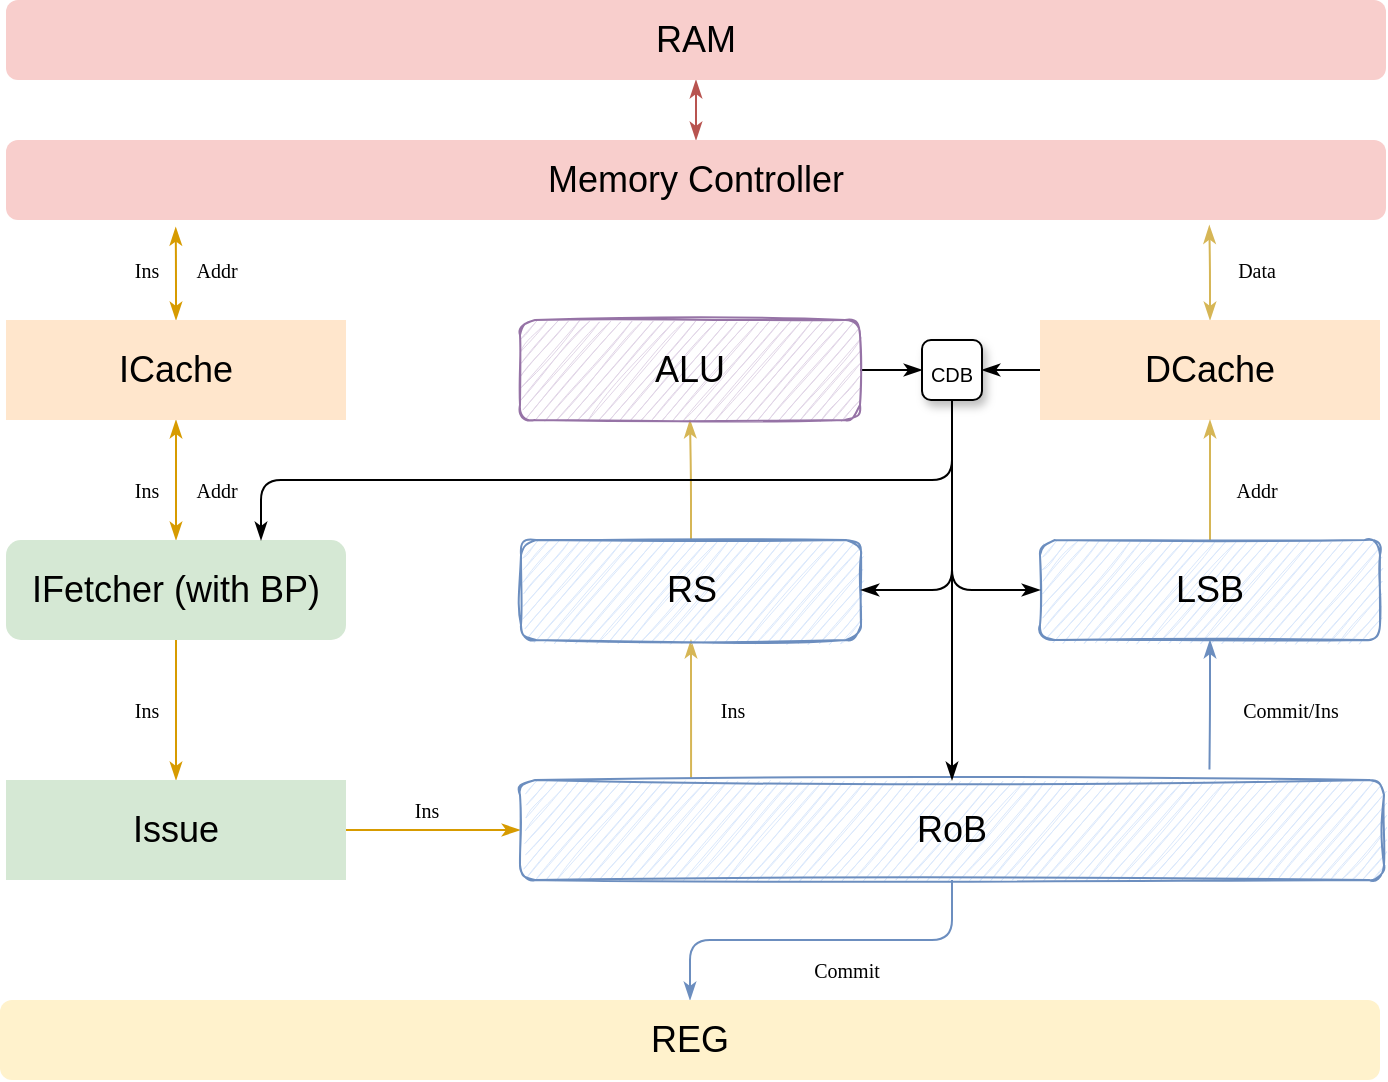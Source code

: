 <mxfile version="20.5.3" type="device"><diagram name="Page-1" id="c7558073-3199-34d8-9f00-42111426c3f3"><mxGraphModel dx="1038" dy="588" grid="1" gridSize="10" guides="1" tooltips="1" connect="1" arrows="1" fold="1" page="1" pageScale="1" pageWidth="827" pageHeight="1169" background="none" math="0" shadow="0"><root><mxCell id="0"/><mxCell id="1" parent="0"/><mxCell id="Cfzgd8iX07sO8zVbtaCF-129" style="edgeStyle=orthogonalEdgeStyle;rounded=1;orthogonalLoop=1;jettySize=auto;html=1;exitX=0.5;exitY=1;exitDx=0;exitDy=0;entryX=0.5;entryY=0;entryDx=0;entryDy=0;labelBackgroundColor=default;fontSize=18;startArrow=classicThin;startFill=1;endArrow=classicThin;endFill=1;fillColor=#f8cecc;strokeColor=#b85450;" edge="1" parent="1" source="Cfzgd8iX07sO8zVbtaCF-97" target="Cfzgd8iX07sO8zVbtaCF-126"><mxGeometry relative="1" as="geometry"/></mxCell><mxCell id="Cfzgd8iX07sO8zVbtaCF-97" value="RAM" style="whiteSpace=wrap;html=1;glass=0;strokeColor=none;fontSize=18;fillColor=#f8cecc;rounded=1;" vertex="1" parent="1"><mxGeometry x="70" y="400" width="690" height="40" as="geometry"/></mxCell><mxCell id="Cfzgd8iX07sO8zVbtaCF-138" style="edgeStyle=orthogonalEdgeStyle;rounded=1;orthogonalLoop=1;jettySize=auto;html=1;exitX=0.5;exitY=0;exitDx=0;exitDy=0;entryX=0.123;entryY=1.092;entryDx=0;entryDy=0;labelBackgroundColor=default;fontSize=18;startArrow=classicThin;startFill=1;endArrow=classicThin;endFill=1;fillColor=#ffe6cc;strokeColor=#d79b00;entryPerimeter=0;" edge="1" parent="1" source="Cfzgd8iX07sO8zVbtaCF-115" target="Cfzgd8iX07sO8zVbtaCF-126"><mxGeometry relative="1" as="geometry"/></mxCell><mxCell id="Cfzgd8iX07sO8zVbtaCF-140" style="edgeStyle=orthogonalEdgeStyle;rounded=1;orthogonalLoop=1;jettySize=auto;html=1;exitX=0.5;exitY=1;exitDx=0;exitDy=0;entryX=0.5;entryY=0;entryDx=0;entryDy=0;labelBackgroundColor=default;fontSize=18;startArrow=classicThin;startFill=1;endArrow=classicThin;endFill=1;fillColor=#ffe6cc;strokeColor=#d79b00;" edge="1" parent="1" source="Cfzgd8iX07sO8zVbtaCF-115" target="Cfzgd8iX07sO8zVbtaCF-118"><mxGeometry relative="1" as="geometry"/></mxCell><mxCell id="Cfzgd8iX07sO8zVbtaCF-115" value="ICache" style="whiteSpace=wrap;html=1;glass=0;strokeColor=none;fontSize=18;fillColor=#ffe6cc;rounded=0;" vertex="1" parent="1"><mxGeometry x="70" y="560" width="170" height="50" as="geometry"/></mxCell><mxCell id="Cfzgd8iX07sO8zVbtaCF-149" style="edgeStyle=orthogonalEdgeStyle;rounded=1;orthogonalLoop=1;jettySize=auto;html=1;exitX=0.5;exitY=0;exitDx=0;exitDy=0;entryX=0.872;entryY=1.069;entryDx=0;entryDy=0;entryPerimeter=0;labelBackgroundColor=default;fontSize=18;startArrow=classicThin;startFill=1;endArrow=classicThin;endFill=1;fillColor=#fff2cc;strokeColor=#d6b656;" edge="1" parent="1" source="Cfzgd8iX07sO8zVbtaCF-117" target="Cfzgd8iX07sO8zVbtaCF-126"><mxGeometry relative="1" as="geometry"/></mxCell><mxCell id="Cfzgd8iX07sO8zVbtaCF-157" style="edgeStyle=orthogonalEdgeStyle;rounded=1;orthogonalLoop=1;jettySize=auto;html=1;exitX=0;exitY=0.5;exitDx=0;exitDy=0;entryX=1;entryY=0.5;entryDx=0;entryDy=0;labelBackgroundColor=default;fontSize=10;startArrow=none;startFill=0;endArrow=classicThin;endFill=1;" edge="1" parent="1" source="Cfzgd8iX07sO8zVbtaCF-117" target="Cfzgd8iX07sO8zVbtaCF-153"><mxGeometry relative="1" as="geometry"/></mxCell><mxCell id="Cfzgd8iX07sO8zVbtaCF-117" value="DCache" style="whiteSpace=wrap;html=1;glass=0;strokeColor=none;fontSize=18;fillColor=#ffe6cc;rounded=0;" vertex="1" parent="1"><mxGeometry x="587" y="560" width="170" height="50" as="geometry"/></mxCell><mxCell id="Cfzgd8iX07sO8zVbtaCF-141" style="edgeStyle=orthogonalEdgeStyle;rounded=1;orthogonalLoop=1;jettySize=auto;html=1;exitX=0.5;exitY=1;exitDx=0;exitDy=0;entryX=0.5;entryY=0;entryDx=0;entryDy=0;labelBackgroundColor=default;fontSize=18;startArrow=none;startFill=0;endArrow=classicThin;endFill=1;fillColor=#ffe6cc;strokeColor=#d79b00;" edge="1" parent="1" source="Cfzgd8iX07sO8zVbtaCF-118" target="Cfzgd8iX07sO8zVbtaCF-120"><mxGeometry relative="1" as="geometry"/></mxCell><mxCell id="Cfzgd8iX07sO8zVbtaCF-118" value="IFetcher (with BP)" style="whiteSpace=wrap;html=1;glass=0;strokeColor=none;fontSize=18;fillColor=#d5e8d4;rounded=1;sketch=0;shadow=0;" vertex="1" parent="1"><mxGeometry x="70" y="670" width="170" height="50" as="geometry"/></mxCell><mxCell id="Cfzgd8iX07sO8zVbtaCF-142" style="edgeStyle=orthogonalEdgeStyle;rounded=1;orthogonalLoop=1;jettySize=auto;html=1;exitX=1;exitY=0.5;exitDx=0;exitDy=0;entryX=0;entryY=0.5;entryDx=0;entryDy=0;labelBackgroundColor=default;fontSize=18;startArrow=none;startFill=0;endArrow=classicThin;endFill=1;fillColor=#ffe6cc;strokeColor=#d79b00;" edge="1" parent="1" source="Cfzgd8iX07sO8zVbtaCF-120" target="Cfzgd8iX07sO8zVbtaCF-121"><mxGeometry relative="1" as="geometry"/></mxCell><mxCell id="Cfzgd8iX07sO8zVbtaCF-120" value="Issue" style="whiteSpace=wrap;html=1;glass=0;strokeColor=none;fontSize=18;fillColor=#d5e8d4;rounded=0;" vertex="1" parent="1"><mxGeometry x="70" y="790" width="170" height="50" as="geometry"/></mxCell><mxCell id="Cfzgd8iX07sO8zVbtaCF-143" style="edgeStyle=orthogonalEdgeStyle;rounded=1;orthogonalLoop=1;jettySize=auto;html=1;exitX=0.198;exitY=-0.016;exitDx=0;exitDy=0;entryX=0.5;entryY=1;entryDx=0;entryDy=0;labelBackgroundColor=default;fontSize=18;startArrow=none;startFill=0;endArrow=classicThin;endFill=1;exitPerimeter=0;fillColor=#fff2cc;strokeColor=#d6b656;" edge="1" parent="1" source="Cfzgd8iX07sO8zVbtaCF-121" target="Cfzgd8iX07sO8zVbtaCF-123"><mxGeometry relative="1" as="geometry"/></mxCell><mxCell id="Cfzgd8iX07sO8zVbtaCF-121" value="RoB" style="whiteSpace=wrap;html=1;glass=0;strokeColor=#6c8ebf;fontSize=18;fillColor=#dae8fc;rounded=1;sketch=1;" vertex="1" parent="1"><mxGeometry x="327" y="790" width="432" height="50" as="geometry"/></mxCell><mxCell id="Cfzgd8iX07sO8zVbtaCF-145" value="" style="edgeStyle=orthogonalEdgeStyle;rounded=1;orthogonalLoop=1;jettySize=auto;html=1;exitX=0.5;exitY=1;exitDx=0;exitDy=0;entryX=0.798;entryY=-0.104;entryDx=0;entryDy=0;entryPerimeter=0;labelBackgroundColor=default;fontSize=18;startArrow=classicThin;startFill=1;endArrow=none;endFill=0;fillColor=#dae8fc;strokeColor=#6c8ebf;" edge="1" parent="1" source="Cfzgd8iX07sO8zVbtaCF-122" target="Cfzgd8iX07sO8zVbtaCF-121"><mxGeometry relative="1" as="geometry"/></mxCell><mxCell id="Cfzgd8iX07sO8zVbtaCF-148" style="edgeStyle=orthogonalEdgeStyle;rounded=1;orthogonalLoop=1;jettySize=auto;html=1;exitX=0.5;exitY=0;exitDx=0;exitDy=0;entryX=0.5;entryY=1;entryDx=0;entryDy=0;labelBackgroundColor=default;fontSize=18;startArrow=none;startFill=0;endArrow=classicThin;endFill=1;fillColor=#fff2cc;strokeColor=#d6b656;" edge="1" parent="1" source="Cfzgd8iX07sO8zVbtaCF-122" target="Cfzgd8iX07sO8zVbtaCF-117"><mxGeometry relative="1" as="geometry"/></mxCell><mxCell id="Cfzgd8iX07sO8zVbtaCF-122" value="LSB" style="whiteSpace=wrap;html=1;glass=0;strokeColor=#6c8ebf;fontSize=18;fillColor=#dae8fc;rounded=1;sketch=1;" vertex="1" parent="1"><mxGeometry x="587" y="670" width="170" height="50" as="geometry"/></mxCell><mxCell id="Cfzgd8iX07sO8zVbtaCF-147" style="edgeStyle=orthogonalEdgeStyle;rounded=1;orthogonalLoop=1;jettySize=auto;html=1;exitX=0.5;exitY=0;exitDx=0;exitDy=0;entryX=0.5;entryY=1;entryDx=0;entryDy=0;labelBackgroundColor=default;fontSize=18;startArrow=none;startFill=0;endArrow=classicThin;endFill=1;fillColor=#fff2cc;strokeColor=#d6b656;" edge="1" parent="1" source="Cfzgd8iX07sO8zVbtaCF-123" target="Cfzgd8iX07sO8zVbtaCF-127"><mxGeometry relative="1" as="geometry"/></mxCell><mxCell id="Cfzgd8iX07sO8zVbtaCF-123" value="RS" style="whiteSpace=wrap;html=1;glass=0;strokeColor=#6c8ebf;fontSize=18;fillColor=#dae8fc;rounded=1;sketch=1;" vertex="1" parent="1"><mxGeometry x="327.5" y="670" width="170" height="50" as="geometry"/></mxCell><mxCell id="Cfzgd8iX07sO8zVbtaCF-146" style="edgeStyle=orthogonalEdgeStyle;rounded=1;orthogonalLoop=1;jettySize=auto;html=1;exitX=0.5;exitY=0;exitDx=0;exitDy=0;labelBackgroundColor=default;fontSize=18;startArrow=classicThin;startFill=1;endArrow=none;endFill=0;fillColor=#dae8fc;strokeColor=#6c8ebf;" edge="1" parent="1" source="Cfzgd8iX07sO8zVbtaCF-124" target="Cfzgd8iX07sO8zVbtaCF-121"><mxGeometry relative="1" as="geometry"/></mxCell><mxCell id="Cfzgd8iX07sO8zVbtaCF-124" value="REG" style="whiteSpace=wrap;html=1;glass=0;fontSize=18;rounded=1;fillColor=#fff2cc;strokeColor=none;" vertex="1" parent="1"><mxGeometry x="67" y="900" width="690" height="40" as="geometry"/></mxCell><mxCell id="Cfzgd8iX07sO8zVbtaCF-126" value="Memory Controller" style="whiteSpace=wrap;html=1;glass=0;strokeColor=none;fontSize=18;fillColor=#f8cecc;rounded=1;" vertex="1" parent="1"><mxGeometry x="70" y="470" width="690" height="40" as="geometry"/></mxCell><mxCell id="Cfzgd8iX07sO8zVbtaCF-156" style="rounded=1;orthogonalLoop=1;jettySize=auto;html=1;exitX=1;exitY=0.5;exitDx=0;exitDy=0;entryX=0;entryY=0.5;entryDx=0;entryDy=0;labelBackgroundColor=default;fontSize=10;startArrow=none;startFill=0;endArrow=classicThin;endFill=1;edgeStyle=orthogonalEdgeStyle;" edge="1" parent="1" source="Cfzgd8iX07sO8zVbtaCF-127" target="Cfzgd8iX07sO8zVbtaCF-153"><mxGeometry relative="1" as="geometry"/></mxCell><mxCell id="Cfzgd8iX07sO8zVbtaCF-127" value="ALU" style="whiteSpace=wrap;html=1;glass=0;strokeColor=#9673a6;fontSize=18;fillColor=#e1d5e7;rounded=1;shadow=0;sketch=1;" vertex="1" parent="1"><mxGeometry x="327" y="560" width="170" height="50" as="geometry"/></mxCell><mxCell id="Cfzgd8iX07sO8zVbtaCF-139" style="edgeStyle=orthogonalEdgeStyle;rounded=1;orthogonalLoop=1;jettySize=auto;html=1;exitX=0.5;exitY=1;exitDx=0;exitDy=0;labelBackgroundColor=default;fontSize=18;startArrow=classicThin;startFill=1;endArrow=classicThin;endFill=1;" edge="1" parent="1" source="Cfzgd8iX07sO8zVbtaCF-126" target="Cfzgd8iX07sO8zVbtaCF-126"><mxGeometry relative="1" as="geometry"/></mxCell><mxCell id="Cfzgd8iX07sO8zVbtaCF-158" style="edgeStyle=orthogonalEdgeStyle;rounded=1;orthogonalLoop=1;jettySize=auto;html=1;exitX=0.5;exitY=1;exitDx=0;exitDy=0;entryX=1;entryY=0.5;entryDx=0;entryDy=0;labelBackgroundColor=default;fontSize=10;startArrow=none;startFill=0;endArrow=classicThin;endFill=1;" edge="1" parent="1" source="Cfzgd8iX07sO8zVbtaCF-153" target="Cfzgd8iX07sO8zVbtaCF-123"><mxGeometry relative="1" as="geometry"/></mxCell><mxCell id="Cfzgd8iX07sO8zVbtaCF-159" style="edgeStyle=orthogonalEdgeStyle;rounded=1;orthogonalLoop=1;jettySize=auto;html=1;exitX=0.5;exitY=1;exitDx=0;exitDy=0;entryX=0;entryY=0.5;entryDx=0;entryDy=0;labelBackgroundColor=default;fontSize=10;startArrow=none;startFill=0;endArrow=classicThin;endFill=1;" edge="1" parent="1" source="Cfzgd8iX07sO8zVbtaCF-153" target="Cfzgd8iX07sO8zVbtaCF-122"><mxGeometry relative="1" as="geometry"/></mxCell><mxCell id="Cfzgd8iX07sO8zVbtaCF-160" style="edgeStyle=orthogonalEdgeStyle;rounded=1;orthogonalLoop=1;jettySize=auto;html=1;exitX=0.5;exitY=1;exitDx=0;exitDy=0;entryX=0.5;entryY=0;entryDx=0;entryDy=0;labelBackgroundColor=default;fontSize=10;startArrow=none;startFill=0;endArrow=classicThin;endFill=1;" edge="1" parent="1" source="Cfzgd8iX07sO8zVbtaCF-153" target="Cfzgd8iX07sO8zVbtaCF-121"><mxGeometry relative="1" as="geometry"/></mxCell><mxCell id="Cfzgd8iX07sO8zVbtaCF-161" style="edgeStyle=orthogonalEdgeStyle;rounded=1;orthogonalLoop=1;jettySize=auto;html=1;exitX=0.5;exitY=1;exitDx=0;exitDy=0;entryX=0.75;entryY=0;entryDx=0;entryDy=0;labelBackgroundColor=default;fontSize=10;startArrow=none;startFill=0;endArrow=classicThin;endFill=1;elbow=vertical;" edge="1" parent="1" source="Cfzgd8iX07sO8zVbtaCF-153" target="Cfzgd8iX07sO8zVbtaCF-118"><mxGeometry relative="1" as="geometry"><Array as="points"><mxPoint x="543" y="640"/><mxPoint x="198" y="640"/></Array></mxGeometry></mxCell><mxCell id="Cfzgd8iX07sO8zVbtaCF-153" value="&lt;font style=&quot;font-size: 10px;&quot;&gt;CDB&lt;/font&gt;" style="whiteSpace=wrap;html=1;glass=0;fontSize=18;rounded=1;strokeColor=default;shadow=1;" vertex="1" parent="1"><mxGeometry x="528" y="570" width="30" height="30" as="geometry"/></mxCell><mxCell id="Cfzgd8iX07sO8zVbtaCF-163" value="Commit/Ins" style="text;html=1;align=center;verticalAlign=middle;resizable=0;points=[];autosize=1;strokeColor=none;fillColor=none;fontSize=10;fontFamily=Verdana;" vertex="1" parent="1"><mxGeometry x="667" y="740" width="90" height="30" as="geometry"/></mxCell><mxCell id="Cfzgd8iX07sO8zVbtaCF-164" value="Commit" style="text;html=1;align=center;verticalAlign=middle;resizable=0;points=[];autosize=1;strokeColor=none;fillColor=none;fontSize=10;fontFamily=Verdana;" vertex="1" parent="1"><mxGeometry x="455" y="870" width="70" height="30" as="geometry"/></mxCell><mxCell id="Cfzgd8iX07sO8zVbtaCF-166" value="Addr" style="text;html=1;align=center;verticalAlign=middle;resizable=0;points=[];autosize=1;strokeColor=none;fillColor=none;fontSize=10;fontFamily=Verdana;" vertex="1" parent="1"><mxGeometry x="670" y="630" width="50" height="30" as="geometry"/></mxCell><mxCell id="Cfzgd8iX07sO8zVbtaCF-168" value="Data" style="text;html=1;align=center;verticalAlign=middle;resizable=0;points=[];autosize=1;strokeColor=none;fillColor=none;fontSize=10;fontFamily=Verdana;" vertex="1" parent="1"><mxGeometry x="670" y="520" width="50" height="30" as="geometry"/></mxCell><mxCell id="Cfzgd8iX07sO8zVbtaCF-170" value="Ins" style="text;html=1;align=center;verticalAlign=middle;resizable=0;points=[];autosize=1;strokeColor=none;fillColor=none;fontSize=10;fontFamily=Verdana;" vertex="1" parent="1"><mxGeometry x="120" y="630" width="40" height="30" as="geometry"/></mxCell><mxCell id="Cfzgd8iX07sO8zVbtaCF-171" value="Ins" style="text;html=1;align=center;verticalAlign=middle;resizable=0;points=[];autosize=1;strokeColor=none;fillColor=none;fontSize=10;fontFamily=Verdana;" vertex="1" parent="1"><mxGeometry x="120" y="520" width="40" height="30" as="geometry"/></mxCell><mxCell id="Cfzgd8iX07sO8zVbtaCF-172" value="Ins" style="text;html=1;align=center;verticalAlign=middle;resizable=0;points=[];autosize=1;strokeColor=none;fillColor=none;fontSize=10;fontFamily=Verdana;" vertex="1" parent="1"><mxGeometry x="120" y="740" width="40" height="30" as="geometry"/></mxCell><mxCell id="Cfzgd8iX07sO8zVbtaCF-174" value="Ins" style="text;html=1;align=center;verticalAlign=middle;resizable=0;points=[];autosize=1;strokeColor=none;fillColor=none;fontSize=10;fontFamily=Verdana;" vertex="1" parent="1"><mxGeometry x="260" y="790" width="40" height="30" as="geometry"/></mxCell><mxCell id="Cfzgd8iX07sO8zVbtaCF-175" value="Ins" style="text;html=1;align=center;verticalAlign=middle;resizable=0;points=[];autosize=1;strokeColor=none;fillColor=none;fontSize=10;fontFamily=Verdana;" vertex="1" parent="1"><mxGeometry x="413" y="740" width="40" height="30" as="geometry"/></mxCell><mxCell id="Cfzgd8iX07sO8zVbtaCF-178" value="Addr" style="text;html=1;align=center;verticalAlign=middle;resizable=0;points=[];autosize=1;strokeColor=none;fillColor=none;fontSize=10;fontFamily=Verdana;" vertex="1" parent="1"><mxGeometry x="150" y="520" width="50" height="30" as="geometry"/></mxCell><mxCell id="Cfzgd8iX07sO8zVbtaCF-179" value="Addr" style="text;html=1;align=center;verticalAlign=middle;resizable=0;points=[];autosize=1;strokeColor=none;fillColor=none;fontSize=10;fontFamily=Verdana;" vertex="1" parent="1"><mxGeometry x="150" y="630" width="50" height="30" as="geometry"/></mxCell></root></mxGraphModel></diagram></mxfile>